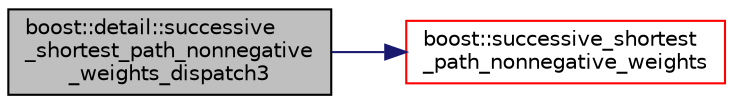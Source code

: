 digraph "boost::detail::successive_shortest_path_nonnegative_weights_dispatch3"
{
  edge [fontname="Helvetica",fontsize="10",labelfontname="Helvetica",labelfontsize="10"];
  node [fontname="Helvetica",fontsize="10",shape=record];
  rankdir="LR";
  Node1 [label="boost::detail::successive\l_shortest_path_nonnegative\l_weights_dispatch3",height=0.2,width=0.4,color="black", fillcolor="grey75", style="filled", fontcolor="black"];
  Node1 -> Node2 [color="midnightblue",fontsize="10",style="solid",fontname="Helvetica"];
  Node2 [label="boost::successive_shortest\l_path_nonnegative_weights",height=0.2,width=0.4,color="red", fillcolor="white", style="filled",URL="$namespaceboost.html#a91210cfc503412caffe8a198ab4aa82c"];
}
